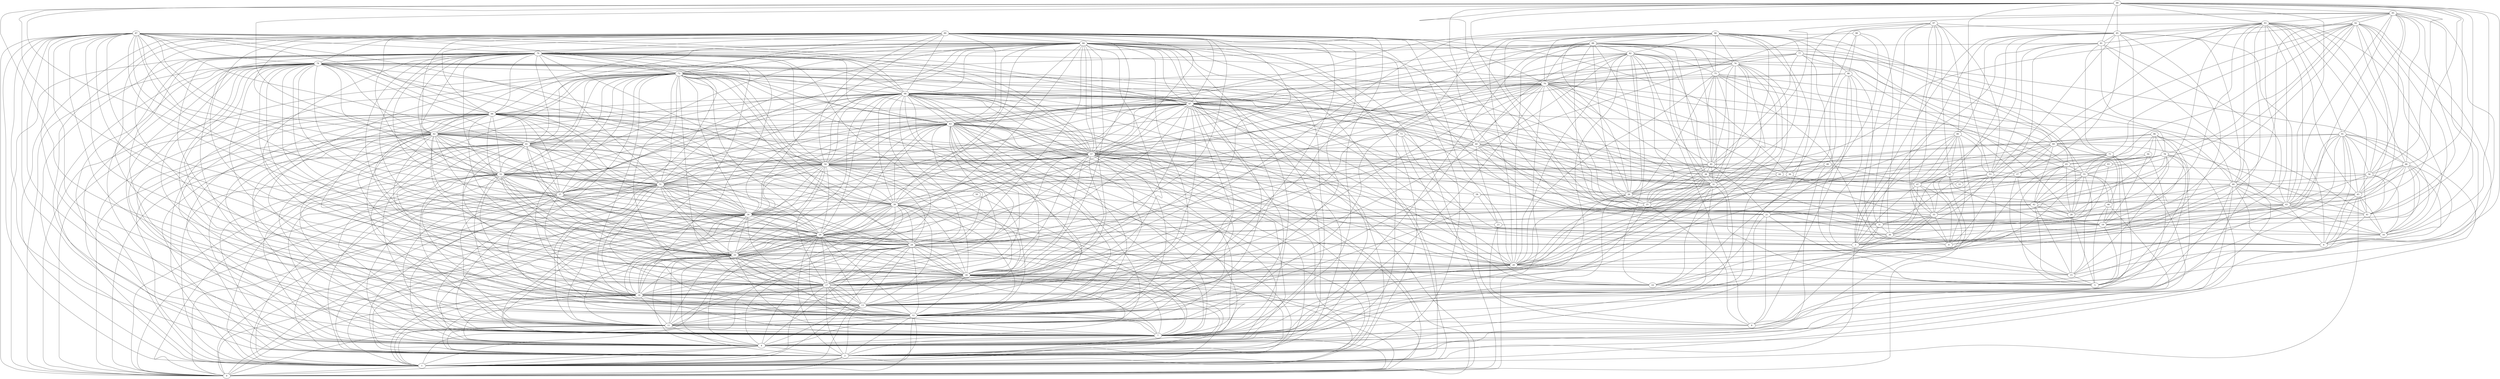 digraph "sensornet-topology" {
label = "";
rankdir="BT";"0"->"1" [arrowhead = "both"] 
"0"->"2" [arrowhead = "both"] 
"0"->"4" [arrowhead = "both"] 
"0"->"7" [arrowhead = "both"] 
"0"->"11" [arrowhead = "both"] 
"0"->"12" [arrowhead = "both"] 
"0"->"14" [arrowhead = "both"] 
"0"->"18" [arrowhead = "both"] 
"0"->"22" [arrowhead = "both"] 
"0"->"24" [arrowhead = "both"] 
"0"->"29" [arrowhead = "both"] 
"0"->"34" [arrowhead = "both"] 
"0"->"37" [arrowhead = "both"] 
"0"->"51" [arrowhead = "both"] 
"0"->"52" [arrowhead = "both"] 
"0"->"54" [arrowhead = "both"] 
"0"->"57" [arrowhead = "both"] 
"0"->"59" [arrowhead = "both"] 
"0"->"61" [arrowhead = "both"] 
"0"->"62" [arrowhead = "both"] 
"0"->"64" [arrowhead = "both"] 
"0"->"68" [arrowhead = "both"] 
"0"->"70" [arrowhead = "both"] 
"0"->"72" [arrowhead = "both"] 
"0"->"74" [arrowhead = "both"] 
"0"->"79" [arrowhead = "both"] 
"0"->"84" [arrowhead = "both"] 
"0"->"87" [arrowhead = "both"] 
"1"->"2" [arrowhead = "both"] 
"1"->"3" [arrowhead = "both"] 
"1"->"4" [arrowhead = "both"] 
"1"->"7" [arrowhead = "both"] 
"1"->"11" [arrowhead = "both"] 
"1"->"12" [arrowhead = "both"] 
"1"->"13" [arrowhead = "both"] 
"1"->"14" [arrowhead = "both"] 
"1"->"17" [arrowhead = "both"] 
"1"->"18" [arrowhead = "both"] 
"1"->"22" [arrowhead = "both"] 
"1"->"24" [arrowhead = "both"] 
"1"->"29" [arrowhead = "both"] 
"1"->"34" [arrowhead = "both"] 
"1"->"37" [arrowhead = "both"] 
"1"->"39" [arrowhead = "both"] 
"1"->"45" [arrowhead = "both"] 
"1"->"52" [arrowhead = "both"] 
"1"->"54" [arrowhead = "both"] 
"1"->"57" [arrowhead = "both"] 
"1"->"61" [arrowhead = "both"] 
"1"->"62" [arrowhead = "both"] 
"1"->"63" [arrowhead = "both"] 
"1"->"64" [arrowhead = "both"] 
"1"->"67" [arrowhead = "both"] 
"1"->"68" [arrowhead = "both"] 
"1"->"72" [arrowhead = "both"] 
"1"->"74" [arrowhead = "both"] 
"1"->"78" [arrowhead = "both"] 
"1"->"79" [arrowhead = "both"] 
"1"->"84" [arrowhead = "both"] 
"1"->"87" [arrowhead = "both"] 
"1"->"89" [arrowhead = "both"] 
"2"->"4" [arrowhead = "both"] 
"2"->"7" [arrowhead = "both"] 
"2"->"11" [arrowhead = "both"] 
"2"->"12" [arrowhead = "both"] 
"2"->"13" [arrowhead = "both"] 
"2"->"14" [arrowhead = "both"] 
"2"->"17" [arrowhead = "both"] 
"2"->"18" [arrowhead = "both"] 
"2"->"22" [arrowhead = "both"] 
"2"->"24" [arrowhead = "both"] 
"2"->"29" [arrowhead = "both"] 
"2"->"34" [arrowhead = "both"] 
"2"->"37" [arrowhead = "both"] 
"2"->"39" [arrowhead = "both"] 
"2"->"46" [arrowhead = "both"] 
"2"->"49" [arrowhead = "both"] 
"2"->"51" [arrowhead = "both"] 
"2"->"53" [arrowhead = "both"] 
"2"->"54" [arrowhead = "both"] 
"2"->"57" [arrowhead = "both"] 
"2"->"61" [arrowhead = "both"] 
"2"->"62" [arrowhead = "both"] 
"2"->"63" [arrowhead = "both"] 
"2"->"64" [arrowhead = "both"] 
"2"->"67" [arrowhead = "both"] 
"2"->"68" [arrowhead = "both"] 
"2"->"72" [arrowhead = "both"] 
"2"->"74" [arrowhead = "both"] 
"2"->"79" [arrowhead = "both"] 
"2"->"84" [arrowhead = "both"] 
"2"->"87" [arrowhead = "both"] 
"2"->"89" [arrowhead = "both"] 
"2"->"91" [arrowhead = "both"] 
"3"->"30" [arrowhead = "both"] 
"3"->"31" [arrowhead = "both"] 
"3"->"35" [arrowhead = "both"] 
"3"->"43" [arrowhead = "both"] 
"3"->"47" [arrowhead = "both"] 
"3"->"49" [arrowhead = "both"] 
"3"->"51" [arrowhead = "both"] 
"3"->"63" [arrowhead = "both"] 
"3"->"80" [arrowhead = "both"] 
"3"->"81" [arrowhead = "both"] 
"3"->"83" [arrowhead = "both"] 
"3"->"85" [arrowhead = "both"] 
"3"->"87" [arrowhead = "both"] 
"3"->"93" [arrowhead = "both"] 
"3"->"97" [arrowhead = "both"] 
"3"->"99" [arrowhead = "both"] 
"4"->"7" [arrowhead = "both"] 
"4"->"11" [arrowhead = "both"] 
"4"->"12" [arrowhead = "both"] 
"4"->"13" [arrowhead = "both"] 
"4"->"14" [arrowhead = "both"] 
"4"->"17" [arrowhead = "both"] 
"4"->"18" [arrowhead = "both"] 
"4"->"21" [arrowhead = "both"] 
"4"->"22" [arrowhead = "both"] 
"4"->"24" [arrowhead = "both"] 
"4"->"29" [arrowhead = "both"] 
"4"->"34" [arrowhead = "both"] 
"4"->"37" [arrowhead = "both"] 
"4"->"39" [arrowhead = "both"] 
"4"->"48" [arrowhead = "both"] 
"4"->"51" [arrowhead = "both"] 
"4"->"52" [arrowhead = "both"] 
"4"->"57" [arrowhead = "both"] 
"4"->"61" [arrowhead = "both"] 
"4"->"62" [arrowhead = "both"] 
"4"->"63" [arrowhead = "both"] 
"4"->"64" [arrowhead = "both"] 
"4"->"66" [arrowhead = "both"] 
"4"->"67" [arrowhead = "both"] 
"4"->"68" [arrowhead = "both"] 
"4"->"71" [arrowhead = "both"] 
"4"->"72" [arrowhead = "both"] 
"4"->"74" [arrowhead = "both"] 
"4"->"79" [arrowhead = "both"] 
"4"->"84" [arrowhead = "both"] 
"4"->"87" [arrowhead = "both"] 
"4"->"89" [arrowhead = "both"] 
"4"->"90" [arrowhead = "both"] 
"5"->"15" [arrowhead = "both"] 
"5"->"19" [arrowhead = "both"] 
"5"->"21" [arrowhead = "both"] 
"5"->"28" [arrowhead = "both"] 
"5"->"29" [arrowhead = "both"] 
"5"->"32" [arrowhead = "both"] 
"5"->"42" [arrowhead = "both"] 
"5"->"46" [arrowhead = "both"] 
"5"->"65" [arrowhead = "both"] 
"5"->"71" [arrowhead = "both"] 
"5"->"78" [arrowhead = "both"] 
"5"->"92" [arrowhead = "both"] 
"5"->"96" [arrowhead = "both"] 
"6"->"16" [arrowhead = "both"] 
"6"->"41" [arrowhead = "both"] 
"6"->"43" [arrowhead = "both"] 
"6"->"45" [arrowhead = "both"] 
"6"->"49" [arrowhead = "both"] 
"6"->"66" [arrowhead = "both"] 
"6"->"68" [arrowhead = "both"] 
"6"->"75" [arrowhead = "both"] 
"6"->"86" [arrowhead = "both"] 
"6"->"91" [arrowhead = "both"] 
"6"->"93" [arrowhead = "both"] 
"6"->"95" [arrowhead = "both"] 
"6"->"99" [arrowhead = "both"] 
"7"->"11" [arrowhead = "both"] 
"7"->"12" [arrowhead = "both"] 
"7"->"13" [arrowhead = "both"] 
"7"->"14" [arrowhead = "both"] 
"7"->"17" [arrowhead = "both"] 
"7"->"18" [arrowhead = "both"] 
"7"->"20" [arrowhead = "both"] 
"7"->"22" [arrowhead = "both"] 
"7"->"24" [arrowhead = "both"] 
"7"->"26" [arrowhead = "both"] 
"7"->"29" [arrowhead = "both"] 
"7"->"32" [arrowhead = "both"] 
"7"->"34" [arrowhead = "both"] 
"7"->"37" [arrowhead = "both"] 
"7"->"38" [arrowhead = "both"] 
"7"->"39" [arrowhead = "both"] 
"7"->"50" [arrowhead = "both"] 
"7"->"51" [arrowhead = "both"] 
"7"->"52" [arrowhead = "both"] 
"7"->"54" [arrowhead = "both"] 
"7"->"61" [arrowhead = "both"] 
"7"->"62" [arrowhead = "both"] 
"7"->"63" [arrowhead = "both"] 
"7"->"64" [arrowhead = "both"] 
"7"->"67" [arrowhead = "both"] 
"7"->"68" [arrowhead = "both"] 
"7"->"70" [arrowhead = "both"] 
"7"->"72" [arrowhead = "both"] 
"7"->"74" [arrowhead = "both"] 
"7"->"76" [arrowhead = "both"] 
"7"->"79" [arrowhead = "both"] 
"7"->"82" [arrowhead = "both"] 
"7"->"84" [arrowhead = "both"] 
"7"->"87" [arrowhead = "both"] 
"7"->"88" [arrowhead = "both"] 
"7"->"89" [arrowhead = "both"] 
"7"->"96" [arrowhead = "both"] 
"8"->"12" [arrowhead = "both"] 
"8"->"21" [arrowhead = "both"] 
"8"->"23" [arrowhead = "both"] 
"8"->"25" [arrowhead = "both"] 
"8"->"31" [arrowhead = "both"] 
"8"->"71" [arrowhead = "both"] 
"8"->"73" [arrowhead = "both"] 
"8"->"81" [arrowhead = "both"] 
"8"->"82" [arrowhead = "both"] 
"8"->"86" [arrowhead = "both"] 
"9"->"19" [arrowhead = "both"] 
"9"->"30" [arrowhead = "both"] 
"9"->"35" [arrowhead = "both"] 
"9"->"47" [arrowhead = "both"] 
"9"->"63" [arrowhead = "both"] 
"9"->"69" [arrowhead = "both"] 
"9"->"80" [arrowhead = "both"] 
"9"->"85" [arrowhead = "both"] 
"9"->"97" [arrowhead = "both"] 
"10"->"18" [arrowhead = "both"] 
"10"->"23" [arrowhead = "both"] 
"10"->"24" [arrowhead = "both"] 
"10"->"30" [arrowhead = "both"] 
"10"->"32" [arrowhead = "both"] 
"10"->"43" [arrowhead = "both"] 
"10"->"73" [arrowhead = "both"] 
"10"->"74" [arrowhead = "both"] 
"10"->"80" [arrowhead = "both"] 
"10"->"82" [arrowhead = "both"] 
"10"->"91" [arrowhead = "both"] 
"10"->"93" [arrowhead = "both"] 
"11"->"12" [arrowhead = "both"] 
"11"->"13" [arrowhead = "both"] 
"11"->"14" [arrowhead = "both"] 
"11"->"17" [arrowhead = "both"] 
"11"->"18" [arrowhead = "both"] 
"11"->"22" [arrowhead = "both"] 
"11"->"24" [arrowhead = "both"] 
"11"->"29" [arrowhead = "both"] 
"11"->"34" [arrowhead = "both"] 
"11"->"37" [arrowhead = "both"] 
"11"->"51" [arrowhead = "both"] 
"11"->"52" [arrowhead = "both"] 
"11"->"54" [arrowhead = "both"] 
"11"->"57" [arrowhead = "both"] 
"11"->"62" [arrowhead = "both"] 
"11"->"63" [arrowhead = "both"] 
"11"->"64" [arrowhead = "both"] 
"11"->"67" [arrowhead = "both"] 
"11"->"68" [arrowhead = "both"] 
"11"->"72" [arrowhead = "both"] 
"11"->"74" [arrowhead = "both"] 
"11"->"78" [arrowhead = "both"] 
"11"->"79" [arrowhead = "both"] 
"11"->"82" [arrowhead = "both"] 
"11"->"84" [arrowhead = "both"] 
"11"->"87" [arrowhead = "both"] 
"12"->"13" [arrowhead = "both"] 
"12"->"14" [arrowhead = "both"] 
"12"->"17" [arrowhead = "both"] 
"12"->"18" [arrowhead = "both"] 
"12"->"22" [arrowhead = "both"] 
"12"->"24" [arrowhead = "both"] 
"12"->"29" [arrowhead = "both"] 
"12"->"34" [arrowhead = "both"] 
"12"->"37" [arrowhead = "both"] 
"12"->"39" [arrowhead = "both"] 
"12"->"49" [arrowhead = "both"] 
"12"->"51" [arrowhead = "both"] 
"12"->"52" [arrowhead = "both"] 
"12"->"54" [arrowhead = "both"] 
"12"->"57" [arrowhead = "both"] 
"12"->"58" [arrowhead = "both"] 
"12"->"59" [arrowhead = "both"] 
"12"->"61" [arrowhead = "both"] 
"12"->"63" [arrowhead = "both"] 
"12"->"64" [arrowhead = "both"] 
"12"->"67" [arrowhead = "both"] 
"12"->"68" [arrowhead = "both"] 
"12"->"72" [arrowhead = "both"] 
"12"->"74" [arrowhead = "both"] 
"12"->"79" [arrowhead = "both"] 
"12"->"84" [arrowhead = "both"] 
"12"->"87" [arrowhead = "both"] 
"12"->"89" [arrowhead = "both"] 
"12"->"90" [arrowhead = "both"] 
"13"->"14" [arrowhead = "both"] 
"13"->"17" [arrowhead = "both"] 
"13"->"18" [arrowhead = "both"] 
"13"->"20" [arrowhead = "both"] 
"13"->"22" [arrowhead = "both"] 
"13"->"24" [arrowhead = "both"] 
"13"->"25" [arrowhead = "both"] 
"13"->"29" [arrowhead = "both"] 
"13"->"34" [arrowhead = "both"] 
"13"->"35" [arrowhead = "both"] 
"13"->"39" [arrowhead = "both"] 
"13"->"45" [arrowhead = "both"] 
"13"->"51" [arrowhead = "both"] 
"13"->"52" [arrowhead = "both"] 
"13"->"54" [arrowhead = "both"] 
"13"->"57" [arrowhead = "both"] 
"13"->"61" [arrowhead = "both"] 
"13"->"62" [arrowhead = "both"] 
"13"->"64" [arrowhead = "both"] 
"13"->"67" [arrowhead = "both"] 
"13"->"68" [arrowhead = "both"] 
"13"->"70" [arrowhead = "both"] 
"13"->"72" [arrowhead = "both"] 
"13"->"74" [arrowhead = "both"] 
"13"->"79" [arrowhead = "both"] 
"13"->"84" [arrowhead = "both"] 
"13"->"89" [arrowhead = "both"] 
"14"->"17" [arrowhead = "both"] 
"14"->"18" [arrowhead = "both"] 
"14"->"22" [arrowhead = "both"] 
"14"->"24" [arrowhead = "both"] 
"14"->"29" [arrowhead = "both"] 
"14"->"34" [arrowhead = "both"] 
"14"->"37" [arrowhead = "both"] 
"14"->"39" [arrowhead = "both"] 
"14"->"51" [arrowhead = "both"] 
"14"->"52" [arrowhead = "both"] 
"14"->"54" [arrowhead = "both"] 
"14"->"57" [arrowhead = "both"] 
"14"->"61" [arrowhead = "both"] 
"14"->"62" [arrowhead = "both"] 
"14"->"63" [arrowhead = "both"] 
"14"->"67" [arrowhead = "both"] 
"14"->"68" [arrowhead = "both"] 
"14"->"72" [arrowhead = "both"] 
"14"->"74" [arrowhead = "both"] 
"14"->"79" [arrowhead = "both"] 
"14"->"84" [arrowhead = "both"] 
"14"->"87" [arrowhead = "both"] 
"14"->"89" [arrowhead = "both"] 
"14"->"94" [arrowhead = "both"] 
"14"->"97" [arrowhead = "both"] 
"15"->"20" [arrowhead = "both"] 
"15"->"27" [arrowhead = "both"] 
"15"->"28" [arrowhead = "both"] 
"15"->"42" [arrowhead = "both"] 
"15"->"55" [arrowhead = "both"] 
"15"->"77" [arrowhead = "both"] 
"15"->"78" [arrowhead = "both"] 
"15"->"86" [arrowhead = "both"] 
"15"->"91" [arrowhead = "both"] 
"15"->"92" [arrowhead = "both"] 
"16"->"19" [arrowhead = "both"] 
"16"->"41" [arrowhead = "both"] 
"16"->"43" [arrowhead = "both"] 
"16"->"45" [arrowhead = "both"] 
"16"->"49" [arrowhead = "both"] 
"16"->"56" [arrowhead = "both"] 
"16"->"66" [arrowhead = "both"] 
"16"->"88" [arrowhead = "both"] 
"16"->"91" [arrowhead = "both"] 
"16"->"93" [arrowhead = "both"] 
"16"->"95" [arrowhead = "both"] 
"16"->"99" [arrowhead = "both"] 
"17"->"18" [arrowhead = "both"] 
"17"->"20" [arrowhead = "both"] 
"17"->"22" [arrowhead = "both"] 
"17"->"24" [arrowhead = "both"] 
"17"->"26" [arrowhead = "both"] 
"17"->"29" [arrowhead = "both"] 
"17"->"32" [arrowhead = "both"] 
"17"->"34" [arrowhead = "both"] 
"17"->"38" [arrowhead = "both"] 
"17"->"39" [arrowhead = "both"] 
"17"->"51" [arrowhead = "both"] 
"17"->"52" [arrowhead = "both"] 
"17"->"54" [arrowhead = "both"] 
"17"->"57" [arrowhead = "both"] 
"17"->"61" [arrowhead = "both"] 
"17"->"62" [arrowhead = "both"] 
"17"->"63" [arrowhead = "both"] 
"17"->"64" [arrowhead = "both"] 
"17"->"68" [arrowhead = "both"] 
"17"->"70" [arrowhead = "both"] 
"17"->"72" [arrowhead = "both"] 
"17"->"74" [arrowhead = "both"] 
"17"->"76" [arrowhead = "both"] 
"17"->"79" [arrowhead = "both"] 
"17"->"82" [arrowhead = "both"] 
"17"->"84" [arrowhead = "both"] 
"17"->"88" [arrowhead = "both"] 
"17"->"89" [arrowhead = "both"] 
"17"->"99" [arrowhead = "both"] 
"18"->"20" [arrowhead = "both"] 
"18"->"22" [arrowhead = "both"] 
"18"->"24" [arrowhead = "both"] 
"18"->"29" [arrowhead = "both"] 
"18"->"34" [arrowhead = "both"] 
"18"->"36" [arrowhead = "both"] 
"18"->"37" [arrowhead = "both"] 
"18"->"39" [arrowhead = "both"] 
"18"->"51" [arrowhead = "both"] 
"18"->"52" [arrowhead = "both"] 
"18"->"54" [arrowhead = "both"] 
"18"->"57" [arrowhead = "both"] 
"18"->"60" [arrowhead = "both"] 
"18"->"61" [arrowhead = "both"] 
"18"->"62" [arrowhead = "both"] 
"18"->"63" [arrowhead = "both"] 
"18"->"64" [arrowhead = "both"] 
"18"->"67" [arrowhead = "both"] 
"18"->"70" [arrowhead = "both"] 
"18"->"72" [arrowhead = "both"] 
"18"->"74" [arrowhead = "both"] 
"18"->"79" [arrowhead = "both"] 
"18"->"80" [arrowhead = "both"] 
"18"->"84" [arrowhead = "both"] 
"18"->"87" [arrowhead = "both"] 
"18"->"89" [arrowhead = "both"] 
"18"->"90" [arrowhead = "both"] 
"19"->"27" [arrowhead = "both"] 
"19"->"34" [arrowhead = "both"] 
"19"->"36" [arrowhead = "both"] 
"19"->"41" [arrowhead = "both"] 
"19"->"42" [arrowhead = "both"] 
"19"->"46" [arrowhead = "both"] 
"19"->"55" [arrowhead = "both"] 
"19"->"59" [arrowhead = "both"] 
"19"->"84" [arrowhead = "both"] 
"19"->"91" [arrowhead = "both"] 
"19"->"92" [arrowhead = "both"] 
"19"->"94" [arrowhead = "both"] 
"19"->"96" [arrowhead = "both"] 
"20"->"22" [arrowhead = "both"] 
"20"->"25" [arrowhead = "both"] 
"20"->"26" [arrowhead = "both"] 
"20"->"32" [arrowhead = "both"] 
"20"->"38" [arrowhead = "both"] 
"20"->"39" [arrowhead = "both"] 
"20"->"40" [arrowhead = "both"] 
"20"->"55" [arrowhead = "both"] 
"20"->"57" [arrowhead = "both"] 
"20"->"63" [arrowhead = "both"] 
"20"->"65" [arrowhead = "both"] 
"20"->"67" [arrowhead = "both"] 
"20"->"68" [arrowhead = "both"] 
"20"->"72" [arrowhead = "both"] 
"20"->"75" [arrowhead = "both"] 
"20"->"76" [arrowhead = "both"] 
"20"->"82" [arrowhead = "both"] 
"20"->"88" [arrowhead = "both"] 
"20"->"89" [arrowhead = "both"] 
"20"->"90" [arrowhead = "both"] 
"21"->"40" [arrowhead = "both"] 
"21"->"42" [arrowhead = "both"] 
"21"->"54" [arrowhead = "both"] 
"21"->"55" [arrowhead = "both"] 
"21"->"58" [arrowhead = "both"] 
"21"->"84" [arrowhead = "both"] 
"21"->"86" [arrowhead = "both"] 
"21"->"92" [arrowhead = "both"] 
"22"->"24" [arrowhead = "both"] 
"22"->"29" [arrowhead = "both"] 
"22"->"34" [arrowhead = "both"] 
"22"->"37" [arrowhead = "both"] 
"22"->"39" [arrowhead = "both"] 
"22"->"51" [arrowhead = "both"] 
"22"->"52" [arrowhead = "both"] 
"22"->"54" [arrowhead = "both"] 
"22"->"57" [arrowhead = "both"] 
"22"->"61" [arrowhead = "both"] 
"22"->"62" [arrowhead = "both"] 
"22"->"63" [arrowhead = "both"] 
"22"->"64" [arrowhead = "both"] 
"22"->"67" [arrowhead = "both"] 
"22"->"68" [arrowhead = "both"] 
"22"->"70" [arrowhead = "both"] 
"22"->"74" [arrowhead = "both"] 
"22"->"79" [arrowhead = "both"] 
"22"->"84" [arrowhead = "both"] 
"22"->"87" [arrowhead = "both"] 
"22"->"89" [arrowhead = "both"] 
"22"->"93" [arrowhead = "both"] 
"22"->"95" [arrowhead = "both"] 
"23"->"34" [arrowhead = "both"] 
"23"->"58" [arrowhead = "both"] 
"23"->"60" [arrowhead = "both"] 
"23"->"66" [arrowhead = "both"] 
"23"->"92" [arrowhead = "both"] 
"24"->"29" [arrowhead = "both"] 
"24"->"34" [arrowhead = "both"] 
"24"->"37" [arrowhead = "both"] 
"24"->"38" [arrowhead = "both"] 
"24"->"39" [arrowhead = "both"] 
"24"->"51" [arrowhead = "both"] 
"24"->"52" [arrowhead = "both"] 
"24"->"54" [arrowhead = "both"] 
"24"->"57" [arrowhead = "both"] 
"24"->"60" [arrowhead = "both"] 
"24"->"61" [arrowhead = "both"] 
"24"->"62" [arrowhead = "both"] 
"24"->"63" [arrowhead = "both"] 
"24"->"64" [arrowhead = "both"] 
"24"->"67" [arrowhead = "both"] 
"24"->"68" [arrowhead = "both"] 
"24"->"72" [arrowhead = "both"] 
"24"->"79" [arrowhead = "both"] 
"24"->"84" [arrowhead = "both"] 
"24"->"87" [arrowhead = "both"] 
"24"->"89" [arrowhead = "both"] 
"24"->"98" [arrowhead = "both"] 
"25"->"26" [arrowhead = "both"] 
"25"->"32" [arrowhead = "both"] 
"25"->"38" [arrowhead = "both"] 
"25"->"40" [arrowhead = "both"] 
"25"->"48" [arrowhead = "both"] 
"25"->"70" [arrowhead = "both"] 
"25"->"76" [arrowhead = "both"] 
"25"->"82" [arrowhead = "both"] 
"25"->"88" [arrowhead = "both"] 
"25"->"90" [arrowhead = "both"] 
"26"->"27" [arrowhead = "both"] 
"26"->"32" [arrowhead = "both"] 
"26"->"38" [arrowhead = "both"] 
"26"->"40" [arrowhead = "both"] 
"26"->"57" [arrowhead = "both"] 
"26"->"67" [arrowhead = "both"] 
"26"->"70" [arrowhead = "both"] 
"26"->"75" [arrowhead = "both"] 
"26"->"82" [arrowhead = "both"] 
"26"->"83" [arrowhead = "both"] 
"26"->"88" [arrowhead = "both"] 
"26"->"90" [arrowhead = "both"] 
"27"->"40" [arrowhead = "both"] 
"27"->"65" [arrowhead = "both"] 
"27"->"69" [arrowhead = "both"] 
"27"->"76" [arrowhead = "both"] 
"27"->"85" [arrowhead = "both"] 
"28"->"38" [arrowhead = "both"] 
"28"->"42" [arrowhead = "both"] 
"28"->"46" [arrowhead = "both"] 
"28"->"55" [arrowhead = "both"] 
"28"->"65" [arrowhead = "both"] 
"28"->"75" [arrowhead = "both"] 
"28"->"90" [arrowhead = "both"] 
"28"->"92" [arrowhead = "both"] 
"28"->"96" [arrowhead = "both"] 
"29"->"31" [arrowhead = "both"] 
"29"->"34" [arrowhead = "both"] 
"29"->"37" [arrowhead = "both"] 
"29"->"39" [arrowhead = "both"] 
"29"->"44" [arrowhead = "both"] 
"29"->"51" [arrowhead = "both"] 
"29"->"52" [arrowhead = "both"] 
"29"->"54" [arrowhead = "both"] 
"29"->"57" [arrowhead = "both"] 
"29"->"61" [arrowhead = "both"] 
"29"->"62" [arrowhead = "both"] 
"29"->"63" [arrowhead = "both"] 
"29"->"64" [arrowhead = "both"] 
"29"->"67" [arrowhead = "both"] 
"29"->"68" [arrowhead = "both"] 
"29"->"70" [arrowhead = "both"] 
"29"->"72" [arrowhead = "both"] 
"29"->"74" [arrowhead = "both"] 
"29"->"84" [arrowhead = "both"] 
"29"->"87" [arrowhead = "both"] 
"29"->"89" [arrowhead = "both"] 
"30"->"31" [arrowhead = "both"] 
"30"->"35" [arrowhead = "both"] 
"30"->"47" [arrowhead = "both"] 
"30"->"53" [arrowhead = "both"] 
"30"->"59" [arrowhead = "both"] 
"30"->"60" [arrowhead = "both"] 
"30"->"64" [arrowhead = "both"] 
"30"->"85" [arrowhead = "both"] 
"30"->"89" [arrowhead = "both"] 
"30"->"97" [arrowhead = "both"] 
"31"->"35" [arrowhead = "both"] 
"31"->"38" [arrowhead = "both"] 
"31"->"43" [arrowhead = "both"] 
"31"->"49" [arrowhead = "both"] 
"31"->"53" [arrowhead = "both"] 
"31"->"79" [arrowhead = "both"] 
"31"->"85" [arrowhead = "both"] 
"31"->"93" [arrowhead = "both"] 
"31"->"98" [arrowhead = "both"] 
"31"->"99" [arrowhead = "both"] 
"32"->"38" [arrowhead = "both"] 
"32"->"40" [arrowhead = "both"] 
"32"->"55" [arrowhead = "both"] 
"32"->"57" [arrowhead = "both"] 
"32"->"60" [arrowhead = "both"] 
"32"->"67" [arrowhead = "both"] 
"32"->"70" [arrowhead = "both"] 
"32"->"74" [arrowhead = "both"] 
"32"->"75" [arrowhead = "both"] 
"32"->"76" [arrowhead = "both"] 
"32"->"88" [arrowhead = "both"] 
"32"->"90" [arrowhead = "both"] 
"32"->"92" [arrowhead = "both"] 
"32"->"96" [arrowhead = "both"] 
"33"->"44" [arrowhead = "both"] 
"33"->"94" [arrowhead = "both"] 
"34"->"37" [arrowhead = "both"] 
"34"->"39" [arrowhead = "both"] 
"34"->"42" [arrowhead = "both"] 
"34"->"51" [arrowhead = "both"] 
"34"->"52" [arrowhead = "both"] 
"34"->"54" [arrowhead = "both"] 
"34"->"57" [arrowhead = "both"] 
"34"->"61" [arrowhead = "both"] 
"34"->"62" [arrowhead = "both"] 
"34"->"63" [arrowhead = "both"] 
"34"->"64" [arrowhead = "both"] 
"34"->"67" [arrowhead = "both"] 
"34"->"68" [arrowhead = "both"] 
"34"->"69" [arrowhead = "both"] 
"34"->"72" [arrowhead = "both"] 
"34"->"73" [arrowhead = "both"] 
"34"->"74" [arrowhead = "both"] 
"34"->"79" [arrowhead = "both"] 
"34"->"87" [arrowhead = "both"] 
"34"->"89" [arrowhead = "both"] 
"35"->"43" [arrowhead = "both"] 
"35"->"47" [arrowhead = "both"] 
"35"->"49" [arrowhead = "both"] 
"35"->"53" [arrowhead = "both"] 
"35"->"59" [arrowhead = "both"] 
"35"->"60" [arrowhead = "both"] 
"35"->"80" [arrowhead = "both"] 
"35"->"81" [arrowhead = "both"] 
"35"->"93" [arrowhead = "both"] 
"35"->"97" [arrowhead = "both"] 
"35"->"99" [arrowhead = "both"] 
"36"->"48" [arrowhead = "both"] 
"36"->"68" [arrowhead = "both"] 
"36"->"89" [arrowhead = "both"] 
"36"->"98" [arrowhead = "both"] 
"37"->"40" [arrowhead = "both"] 
"37"->"51" [arrowhead = "both"] 
"37"->"52" [arrowhead = "both"] 
"37"->"54" [arrowhead = "both"] 
"37"->"57" [arrowhead = "both"] 
"37"->"61" [arrowhead = "both"] 
"37"->"62" [arrowhead = "both"] 
"37"->"64" [arrowhead = "both"] 
"37"->"68" [arrowhead = "both"] 
"37"->"72" [arrowhead = "both"] 
"37"->"73" [arrowhead = "both"] 
"37"->"74" [arrowhead = "both"] 
"37"->"79" [arrowhead = "both"] 
"37"->"84" [arrowhead = "both"] 
"38"->"40" [arrowhead = "both"] 
"38"->"57" [arrowhead = "both"] 
"38"->"67" [arrowhead = "both"] 
"38"->"70" [arrowhead = "both"] 
"38"->"75" [arrowhead = "both"] 
"38"->"76" [arrowhead = "both"] 
"38"->"78" [arrowhead = "both"] 
"38"->"82" [arrowhead = "both"] 
"38"->"88" [arrowhead = "both"] 
"38"->"90" [arrowhead = "both"] 
"38"->"91" [arrowhead = "both"] 
"39"->"50" [arrowhead = "both"] 
"39"->"51" [arrowhead = "both"] 
"39"->"52" [arrowhead = "both"] 
"39"->"54" [arrowhead = "both"] 
"39"->"57" [arrowhead = "both"] 
"39"->"62" [arrowhead = "both"] 
"39"->"63" [arrowhead = "both"] 
"39"->"64" [arrowhead = "both"] 
"39"->"67" [arrowhead = "both"] 
"39"->"68" [arrowhead = "both"] 
"39"->"70" [arrowhead = "both"] 
"39"->"72" [arrowhead = "both"] 
"39"->"74" [arrowhead = "both"] 
"39"->"79" [arrowhead = "both"] 
"39"->"84" [arrowhead = "both"] 
"40"->"57" [arrowhead = "both"] 
"40"->"70" [arrowhead = "both"] 
"40"->"71" [arrowhead = "both"] 
"40"->"75" [arrowhead = "both"] 
"40"->"76" [arrowhead = "both"] 
"40"->"77" [arrowhead = "both"] 
"40"->"82" [arrowhead = "both"] 
"40"->"88" [arrowhead = "both"] 
"40"->"95" [arrowhead = "both"] 
"41"->"43" [arrowhead = "both"] 
"41"->"45" [arrowhead = "both"] 
"41"->"56" [arrowhead = "both"] 
"41"->"66" [arrowhead = "both"] 
"41"->"69" [arrowhead = "both"] 
"41"->"75" [arrowhead = "both"] 
"41"->"93" [arrowhead = "both"] 
"41"->"95" [arrowhead = "both"] 
"41"->"99" [arrowhead = "both"] 
"42"->"45" [arrowhead = "both"] 
"42"->"55" [arrowhead = "both"] 
"42"->"65" [arrowhead = "both"] 
"42"->"67" [arrowhead = "both"] 
"42"->"69" [arrowhead = "both"] 
"42"->"71" [arrowhead = "both"] 
"42"->"72" [arrowhead = "both"] 
"42"->"78" [arrowhead = "both"] 
"43"->"45" [arrowhead = "both"] 
"43"->"49" [arrowhead = "both"] 
"43"->"53" [arrowhead = "both"] 
"43"->"56" [arrowhead = "both"] 
"43"->"60" [arrowhead = "both"] 
"43"->"66" [arrowhead = "both"] 
"43"->"68" [arrowhead = "both"] 
"43"->"81" [arrowhead = "both"] 
"43"->"85" [arrowhead = "both"] 
"43"->"91" [arrowhead = "both"] 
"43"->"95" [arrowhead = "both"] 
"43"->"99" [arrowhead = "both"] 
"44"->"54" [arrowhead = "both"] 
"44"->"70" [arrowhead = "both"] 
"44"->"83" [arrowhead = "both"] 
"44"->"97" [arrowhead = "both"] 
"45"->"49" [arrowhead = "both"] 
"45"->"56" [arrowhead = "both"] 
"45"->"63" [arrowhead = "both"] 
"45"->"66" [arrowhead = "both"] 
"45"->"91" [arrowhead = "both"] 
"45"->"92" [arrowhead = "both"] 
"45"->"93" [arrowhead = "both"] 
"45"->"99" [arrowhead = "both"] 
"46"->"55" [arrowhead = "both"] 
"46"->"69" [arrowhead = "both"] 
"46"->"78" [arrowhead = "both"] 
"47"->"48" [arrowhead = "both"] 
"47"->"53" [arrowhead = "both"] 
"47"->"59" [arrowhead = "both"] 
"47"->"72" [arrowhead = "both"] 
"47"->"80" [arrowhead = "both"] 
"47"->"85" [arrowhead = "both"] 
"48"->"78" [arrowhead = "both"] 
"48"->"79" [arrowhead = "both"] 
"48"->"86" [arrowhead = "both"] 
"49"->"52" [arrowhead = "both"] 
"49"->"53" [arrowhead = "both"] 
"49"->"56" [arrowhead = "both"] 
"49"->"62" [arrowhead = "both"] 
"49"->"66" [arrowhead = "both"] 
"49"->"75" [arrowhead = "both"] 
"49"->"81" [arrowhead = "both"] 
"49"->"85" [arrowhead = "both"] 
"49"->"93" [arrowhead = "both"] 
"49"->"95" [arrowhead = "both"] 
"51"->"52" [arrowhead = "both"] 
"51"->"53" [arrowhead = "both"] 
"51"->"54" [arrowhead = "both"] 
"51"->"57" [arrowhead = "both"] 
"51"->"61" [arrowhead = "both"] 
"51"->"62" [arrowhead = "both"] 
"51"->"63" [arrowhead = "both"] 
"51"->"64" [arrowhead = "both"] 
"51"->"67" [arrowhead = "both"] 
"51"->"68" [arrowhead = "both"] 
"51"->"72" [arrowhead = "both"] 
"51"->"74" [arrowhead = "both"] 
"51"->"77" [arrowhead = "both"] 
"51"->"79" [arrowhead = "both"] 
"51"->"84" [arrowhead = "both"] 
"51"->"87" [arrowhead = "both"] 
"51"->"89" [arrowhead = "both"] 
"52"->"54" [arrowhead = "both"] 
"52"->"57" [arrowhead = "both"] 
"52"->"61" [arrowhead = "both"] 
"52"->"62" [arrowhead = "both"] 
"52"->"63" [arrowhead = "both"] 
"52"->"64" [arrowhead = "both"] 
"52"->"67" [arrowhead = "both"] 
"52"->"68" [arrowhead = "both"] 
"52"->"72" [arrowhead = "both"] 
"52"->"74" [arrowhead = "both"] 
"52"->"79" [arrowhead = "both"] 
"52"->"84" [arrowhead = "both"] 
"52"->"87" [arrowhead = "both"] 
"52"->"89" [arrowhead = "both"] 
"52"->"99" [arrowhead = "both"] 
"53"->"80" [arrowhead = "both"] 
"53"->"81" [arrowhead = "both"] 
"53"->"85" [arrowhead = "both"] 
"53"->"93" [arrowhead = "both"] 
"53"->"97" [arrowhead = "both"] 
"53"->"99" [arrowhead = "both"] 
"54"->"57" [arrowhead = "both"] 
"54"->"61" [arrowhead = "both"] 
"54"->"62" [arrowhead = "both"] 
"54"->"63" [arrowhead = "both"] 
"54"->"64" [arrowhead = "both"] 
"54"->"67" [arrowhead = "both"] 
"54"->"68" [arrowhead = "both"] 
"54"->"71" [arrowhead = "both"] 
"54"->"72" [arrowhead = "both"] 
"54"->"74" [arrowhead = "both"] 
"54"->"77" [arrowhead = "both"] 
"54"->"79" [arrowhead = "both"] 
"54"->"84" [arrowhead = "both"] 
"54"->"87" [arrowhead = "both"] 
"54"->"89" [arrowhead = "both"] 
"55"->"65" [arrowhead = "both"] 
"55"->"67" [arrowhead = "both"] 
"55"->"71" [arrowhead = "both"] 
"55"->"78" [arrowhead = "both"] 
"55"->"82" [arrowhead = "both"] 
"55"->"92" [arrowhead = "both"] 
"55"->"96" [arrowhead = "both"] 
"56"->"66" [arrowhead = "both"] 
"56"->"83" [arrowhead = "both"] 
"56"->"91" [arrowhead = "both"] 
"56"->"93" [arrowhead = "both"] 
"56"->"95" [arrowhead = "both"] 
"56"->"99" [arrowhead = "both"] 
"57"->"60" [arrowhead = "both"] 
"57"->"61" [arrowhead = "both"] 
"57"->"62" [arrowhead = "both"] 
"57"->"63" [arrowhead = "both"] 
"57"->"64" [arrowhead = "both"] 
"57"->"67" [arrowhead = "both"] 
"57"->"68" [arrowhead = "both"] 
"57"->"69" [arrowhead = "both"] 
"57"->"70" [arrowhead = "both"] 
"57"->"72" [arrowhead = "both"] 
"57"->"74" [arrowhead = "both"] 
"57"->"76" [arrowhead = "both"] 
"57"->"79" [arrowhead = "both"] 
"57"->"82" [arrowhead = "both"] 
"57"->"84" [arrowhead = "both"] 
"57"->"87" [arrowhead = "both"] 
"57"->"88" [arrowhead = "both"] 
"57"->"89" [arrowhead = "both"] 
"58"->"62" [arrowhead = "both"] 
"58"->"71" [arrowhead = "both"] 
"58"->"73" [arrowhead = "both"] 
"59"->"60" [arrowhead = "both"] 
"59"->"69" [arrowhead = "both"] 
"59"->"80" [arrowhead = "both"] 
"59"->"85" [arrowhead = "both"] 
"59"->"97" [arrowhead = "both"] 
"60"->"68" [arrowhead = "both"] 
"60"->"73" [arrowhead = "both"] 
"60"->"74" [arrowhead = "both"] 
"60"->"80" [arrowhead = "both"] 
"60"->"82" [arrowhead = "both"] 
"60"->"93" [arrowhead = "both"] 
"60"->"99" [arrowhead = "both"] 
"61"->"62" [arrowhead = "both"] 
"61"->"63" [arrowhead = "both"] 
"61"->"64" [arrowhead = "both"] 
"61"->"67" [arrowhead = "both"] 
"61"->"68" [arrowhead = "both"] 
"61"->"72" [arrowhead = "both"] 
"61"->"74" [arrowhead = "both"] 
"61"->"79" [arrowhead = "both"] 
"61"->"84" [arrowhead = "both"] 
"61"->"87" [arrowhead = "both"] 
"62"->"63" [arrowhead = "both"] 
"62"->"64" [arrowhead = "both"] 
"62"->"67" [arrowhead = "both"] 
"62"->"68" [arrowhead = "both"] 
"62"->"72" [arrowhead = "both"] 
"62"->"74" [arrowhead = "both"] 
"62"->"79" [arrowhead = "both"] 
"62"->"84" [arrowhead = "both"] 
"62"->"87" [arrowhead = "both"] 
"62"->"89" [arrowhead = "both"] 
"62"->"99" [arrowhead = "both"] 
"63"->"64" [arrowhead = "both"] 
"63"->"67" [arrowhead = "both"] 
"63"->"68" [arrowhead = "both"] 
"63"->"70" [arrowhead = "both"] 
"63"->"72" [arrowhead = "both"] 
"63"->"74" [arrowhead = "both"] 
"63"->"79" [arrowhead = "both"] 
"63"->"84" [arrowhead = "both"] 
"63"->"89" [arrowhead = "both"] 
"63"->"95" [arrowhead = "both"] 
"64"->"67" [arrowhead = "both"] 
"64"->"68" [arrowhead = "both"] 
"64"->"72" [arrowhead = "both"] 
"64"->"74" [arrowhead = "both"] 
"64"->"79" [arrowhead = "both"] 
"64"->"84" [arrowhead = "both"] 
"64"->"87" [arrowhead = "both"] 
"64"->"89" [arrowhead = "both"] 
"65"->"69" [arrowhead = "both"] 
"65"->"70" [arrowhead = "both"] 
"65"->"77" [arrowhead = "both"] 
"65"->"78" [arrowhead = "both"] 
"65"->"92" [arrowhead = "both"] 
"66"->"77" [arrowhead = "both"] 
"66"->"91" [arrowhead = "both"] 
"66"->"93" [arrowhead = "both"] 
"66"->"95" [arrowhead = "both"] 
"66"->"99" [arrowhead = "both"] 
"67"->"68" [arrowhead = "both"] 
"67"->"70" [arrowhead = "both"] 
"67"->"72" [arrowhead = "both"] 
"67"->"74" [arrowhead = "both"] 
"67"->"76" [arrowhead = "both"] 
"67"->"79" [arrowhead = "both"] 
"67"->"82" [arrowhead = "both"] 
"67"->"84" [arrowhead = "both"] 
"67"->"88" [arrowhead = "both"] 
"67"->"89" [arrowhead = "both"] 
"68"->"70" [arrowhead = "both"] 
"68"->"72" [arrowhead = "both"] 
"68"->"74" [arrowhead = "both"] 
"68"->"79" [arrowhead = "both"] 
"68"->"84" [arrowhead = "both"] 
"68"->"86" [arrowhead = "both"] 
"68"->"87" [arrowhead = "both"] 
"68"->"89" [arrowhead = "both"] 
"69"->"70" [arrowhead = "both"] 
"69"->"77" [arrowhead = "both"] 
"69"->"84" [arrowhead = "both"] 
"69"->"91" [arrowhead = "both"] 
"69"->"92" [arrowhead = "both"] 
"69"->"96" [arrowhead = "both"] 
"70"->"72" [arrowhead = "both"] 
"70"->"75" [arrowhead = "both"] 
"70"->"76" [arrowhead = "both"] 
"70"->"82" [arrowhead = "both"] 
"70"->"86" [arrowhead = "both"] 
"70"->"88" [arrowhead = "both"] 
"70"->"89" [arrowhead = "both"] 
"70"->"90" [arrowhead = "both"] 
"71"->"81" [arrowhead = "both"] 
"71"->"90" [arrowhead = "both"] 
"71"->"92" [arrowhead = "both"] 
"72"->"74" [arrowhead = "both"] 
"72"->"79" [arrowhead = "both"] 
"72"->"84" [arrowhead = "both"] 
"72"->"87" [arrowhead = "both"] 
"72"->"88" [arrowhead = "both"] 
"72"->"89" [arrowhead = "both"] 
"73"->"84" [arrowhead = "both"] 
"74"->"79" [arrowhead = "both"] 
"74"->"84" [arrowhead = "both"] 
"74"->"87" [arrowhead = "both"] 
"74"->"89" [arrowhead = "both"] 
"75"->"76" [arrowhead = "both"] 
"75"->"82" [arrowhead = "both"] 
"75"->"88" [arrowhead = "both"] 
"75"->"90" [arrowhead = "both"] 
"76"->"77" [arrowhead = "both"] 
"76"->"82" [arrowhead = "both"] 
"76"->"88" [arrowhead = "both"] 
"76"->"90" [arrowhead = "both"] 
"77"->"90" [arrowhead = "both"] 
"78"->"88" [arrowhead = "both"] 
"78"->"92" [arrowhead = "both"] 
"78"->"96" [arrowhead = "both"] 
"79"->"81" [arrowhead = "both"] 
"79"->"84" [arrowhead = "both"] 
"79"->"87" [arrowhead = "both"] 
"79"->"89" [arrowhead = "both"] 
"80"->"85" [arrowhead = "both"] 
"80"->"97" [arrowhead = "both"] 
"81"->"85" [arrowhead = "both"] 
"81"->"93" [arrowhead = "both"] 
"81"->"99" [arrowhead = "both"] 
"82"->"88" [arrowhead = "both"] 
"82"->"90" [arrowhead = "both"] 
"83"->"94" [arrowhead = "both"] 
"84"->"87" [arrowhead = "both"] 
"84"->"89" [arrowhead = "both"] 
"84"->"98" [arrowhead = "both"] 
"85"->"92" [arrowhead = "both"] 
"85"->"93" [arrowhead = "both"] 
"85"->"97" [arrowhead = "both"] 
"85"->"99" [arrowhead = "both"] 
"86"->"90" [arrowhead = "both"] 
"86"->"98" [arrowhead = "both"] 
"88"->"90" [arrowhead = "both"] 
"91"->"93" [arrowhead = "both"] 
"91"->"95" [arrowhead = "both"] 
"92"->"95" [arrowhead = "both"] 
"93"->"95" [arrowhead = "both"] 
"93"->"99" [arrowhead = "both"] 
"94"->"96" [arrowhead = "both"] 
"95"->"99" [arrowhead = "both"] 
}
